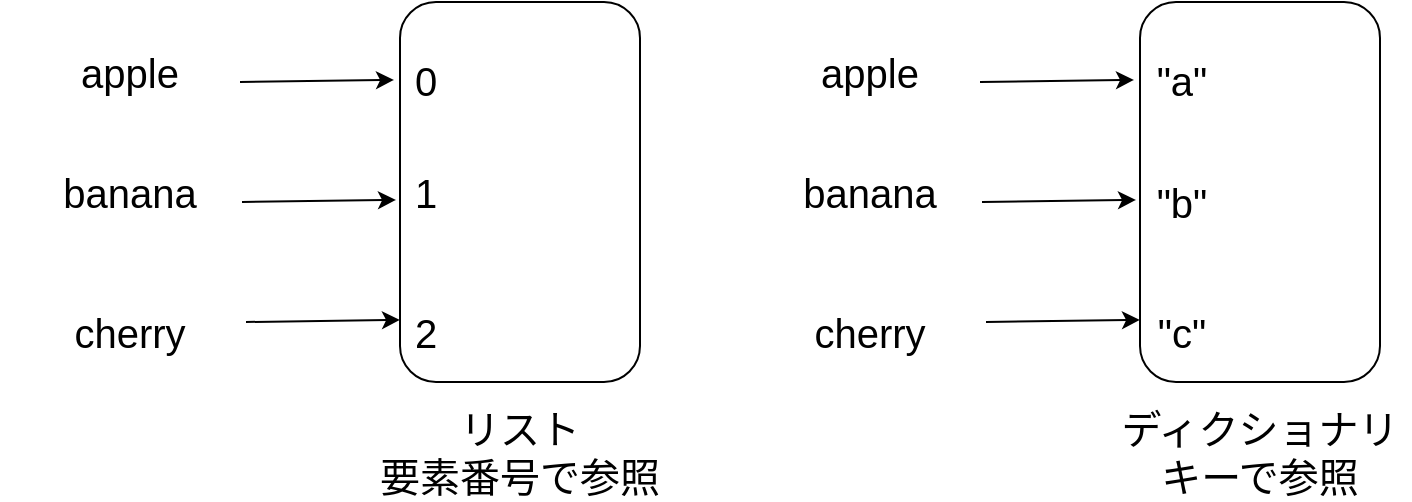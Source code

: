 <mxfile version="17.4.0" type="device"><diagram id="IObEjbmbVWZJT45ytY4A" name="Page-1"><mxGraphModel dx="1426" dy="769" grid="1" gridSize="10" guides="1" tooltips="1" connect="1" arrows="1" fold="1" page="1" pageScale="1" pageWidth="827" pageHeight="1169" math="0" shadow="0"><root><mxCell id="0"/><mxCell id="1" parent="0"/><mxCell id="MonLxh20_ofsi9kHDU_C-1" value="" style="rounded=1;whiteSpace=wrap;html=1;" vertex="1" parent="1"><mxGeometry x="240" y="80" width="120" height="190" as="geometry"/></mxCell><mxCell id="MonLxh20_ofsi9kHDU_C-2" value="" style="endArrow=classic;html=1;rounded=0;entryX=-0.025;entryY=0.205;entryDx=0;entryDy=0;entryPerimeter=0;" edge="1" parent="1" target="MonLxh20_ofsi9kHDU_C-1"><mxGeometry width="50" height="50" relative="1" as="geometry"><mxPoint x="160" y="120" as="sourcePoint"/><mxPoint x="440" y="370" as="targetPoint"/></mxGeometry></mxCell><mxCell id="MonLxh20_ofsi9kHDU_C-3" value="" style="endArrow=classic;html=1;rounded=0;entryX=-0.025;entryY=0.205;entryDx=0;entryDy=0;entryPerimeter=0;" edge="1" parent="1"><mxGeometry width="50" height="50" relative="1" as="geometry"><mxPoint x="161" y="180" as="sourcePoint"/><mxPoint x="238" y="178.95" as="targetPoint"/></mxGeometry></mxCell><mxCell id="MonLxh20_ofsi9kHDU_C-4" value="" style="endArrow=classic;html=1;rounded=0;entryX=-0.025;entryY=0.205;entryDx=0;entryDy=0;entryPerimeter=0;" edge="1" parent="1"><mxGeometry width="50" height="50" relative="1" as="geometry"><mxPoint x="163" y="240" as="sourcePoint"/><mxPoint x="240" y="238.95" as="targetPoint"/></mxGeometry></mxCell><mxCell id="MonLxh20_ofsi9kHDU_C-5" value="apple" style="text;html=1;strokeColor=none;fillColor=none;align=center;verticalAlign=middle;whiteSpace=wrap;rounded=0;fontSize=20;" vertex="1" parent="1"><mxGeometry x="40" y="100" width="130" height="30" as="geometry"/></mxCell><mxCell id="MonLxh20_ofsi9kHDU_C-6" value="banana" style="text;html=1;strokeColor=none;fillColor=none;align=center;verticalAlign=middle;whiteSpace=wrap;rounded=0;fontSize=20;" vertex="1" parent="1"><mxGeometry x="40" y="160" width="130" height="30" as="geometry"/></mxCell><mxCell id="MonLxh20_ofsi9kHDU_C-7" value="cherry" style="text;html=1;strokeColor=none;fillColor=none;align=center;verticalAlign=middle;whiteSpace=wrap;rounded=0;fontSize=20;" vertex="1" parent="1"><mxGeometry x="40" y="230" width="130" height="30" as="geometry"/></mxCell><mxCell id="MonLxh20_ofsi9kHDU_C-8" value="0" style="text;html=1;strokeColor=none;fillColor=none;align=center;verticalAlign=middle;whiteSpace=wrap;rounded=0;fontSize=20;" vertex="1" parent="1"><mxGeometry x="223" y="104" width="60" height="30" as="geometry"/></mxCell><mxCell id="MonLxh20_ofsi9kHDU_C-9" value="1" style="text;html=1;strokeColor=none;fillColor=none;align=center;verticalAlign=middle;whiteSpace=wrap;rounded=0;fontSize=20;" vertex="1" parent="1"><mxGeometry x="223" y="160" width="60" height="30" as="geometry"/></mxCell><mxCell id="MonLxh20_ofsi9kHDU_C-10" value="2" style="text;html=1;strokeColor=none;fillColor=none;align=center;verticalAlign=middle;whiteSpace=wrap;rounded=0;fontSize=20;" vertex="1" parent="1"><mxGeometry x="223" y="230" width="60" height="30" as="geometry"/></mxCell><mxCell id="MonLxh20_ofsi9kHDU_C-26" style="edgeStyle=orthogonalEdgeStyle;rounded=0;orthogonalLoop=1;jettySize=auto;html=1;exitX=0.5;exitY=1;exitDx=0;exitDy=0;fontSize=20;" edge="1" parent="1" source="MonLxh20_ofsi9kHDU_C-11"><mxGeometry relative="1" as="geometry"><mxPoint x="300" y="320" as="targetPoint"/></mxGeometry></mxCell><mxCell id="MonLxh20_ofsi9kHDU_C-11" value="リスト&lt;br&gt;要素番号で参照" style="text;html=1;strokeColor=none;fillColor=none;align=center;verticalAlign=middle;whiteSpace=wrap;rounded=0;fontSize=20;" vertex="1" parent="1"><mxGeometry x="225" y="290" width="150" height="30" as="geometry"/></mxCell><mxCell id="MonLxh20_ofsi9kHDU_C-13" value="" style="rounded=1;whiteSpace=wrap;html=1;" vertex="1" parent="1"><mxGeometry x="610" y="80" width="120" height="190" as="geometry"/></mxCell><mxCell id="MonLxh20_ofsi9kHDU_C-14" value="" style="endArrow=classic;html=1;rounded=0;entryX=-0.025;entryY=0.205;entryDx=0;entryDy=0;entryPerimeter=0;" edge="1" parent="1" target="MonLxh20_ofsi9kHDU_C-13"><mxGeometry width="50" height="50" relative="1" as="geometry"><mxPoint x="530" y="120" as="sourcePoint"/><mxPoint x="810" y="370" as="targetPoint"/></mxGeometry></mxCell><mxCell id="MonLxh20_ofsi9kHDU_C-15" value="" style="endArrow=classic;html=1;rounded=0;entryX=-0.025;entryY=0.205;entryDx=0;entryDy=0;entryPerimeter=0;" edge="1" parent="1"><mxGeometry width="50" height="50" relative="1" as="geometry"><mxPoint x="531" y="180" as="sourcePoint"/><mxPoint x="608" y="178.95" as="targetPoint"/></mxGeometry></mxCell><mxCell id="MonLxh20_ofsi9kHDU_C-16" value="" style="endArrow=classic;html=1;rounded=0;entryX=-0.025;entryY=0.205;entryDx=0;entryDy=0;entryPerimeter=0;" edge="1" parent="1"><mxGeometry width="50" height="50" relative="1" as="geometry"><mxPoint x="533" y="240" as="sourcePoint"/><mxPoint x="610" y="238.95" as="targetPoint"/></mxGeometry></mxCell><mxCell id="MonLxh20_ofsi9kHDU_C-17" value="apple" style="text;html=1;strokeColor=none;fillColor=none;align=center;verticalAlign=middle;whiteSpace=wrap;rounded=0;fontSize=20;" vertex="1" parent="1"><mxGeometry x="410" y="100" width="130" height="30" as="geometry"/></mxCell><mxCell id="MonLxh20_ofsi9kHDU_C-18" value="banana" style="text;html=1;strokeColor=none;fillColor=none;align=center;verticalAlign=middle;whiteSpace=wrap;rounded=0;fontSize=20;" vertex="1" parent="1"><mxGeometry x="410" y="160" width="130" height="30" as="geometry"/></mxCell><mxCell id="MonLxh20_ofsi9kHDU_C-19" value="cherry" style="text;html=1;strokeColor=none;fillColor=none;align=center;verticalAlign=middle;whiteSpace=wrap;rounded=0;fontSize=20;" vertex="1" parent="1"><mxGeometry x="410" y="230" width="130" height="30" as="geometry"/></mxCell><mxCell id="MonLxh20_ofsi9kHDU_C-20" value="&quot;a&quot;" style="text;html=1;strokeColor=none;fillColor=none;align=center;verticalAlign=middle;whiteSpace=wrap;rounded=0;fontSize=20;" vertex="1" parent="1"><mxGeometry x="601" y="104" width="60" height="30" as="geometry"/></mxCell><mxCell id="MonLxh20_ofsi9kHDU_C-21" value="&quot;b&quot;" style="text;html=1;strokeColor=none;fillColor=none;align=center;verticalAlign=middle;whiteSpace=wrap;rounded=0;fontSize=20;" vertex="1" parent="1"><mxGeometry x="601" y="170" width="60" height="20" as="geometry"/></mxCell><mxCell id="MonLxh20_ofsi9kHDU_C-22" value="&quot;c&quot;" style="text;html=1;strokeColor=none;fillColor=none;align=center;verticalAlign=middle;whiteSpace=wrap;rounded=0;fontSize=20;" vertex="1" parent="1"><mxGeometry x="601" y="230" width="60" height="30" as="geometry"/></mxCell><mxCell id="MonLxh20_ofsi9kHDU_C-23" value="ディクショナリ&lt;br&gt;キーで参照" style="text;html=1;strokeColor=none;fillColor=none;align=center;verticalAlign=middle;whiteSpace=wrap;rounded=0;fontSize=20;" vertex="1" parent="1"><mxGeometry x="595" y="290" width="150" height="30" as="geometry"/></mxCell></root></mxGraphModel></diagram></mxfile>